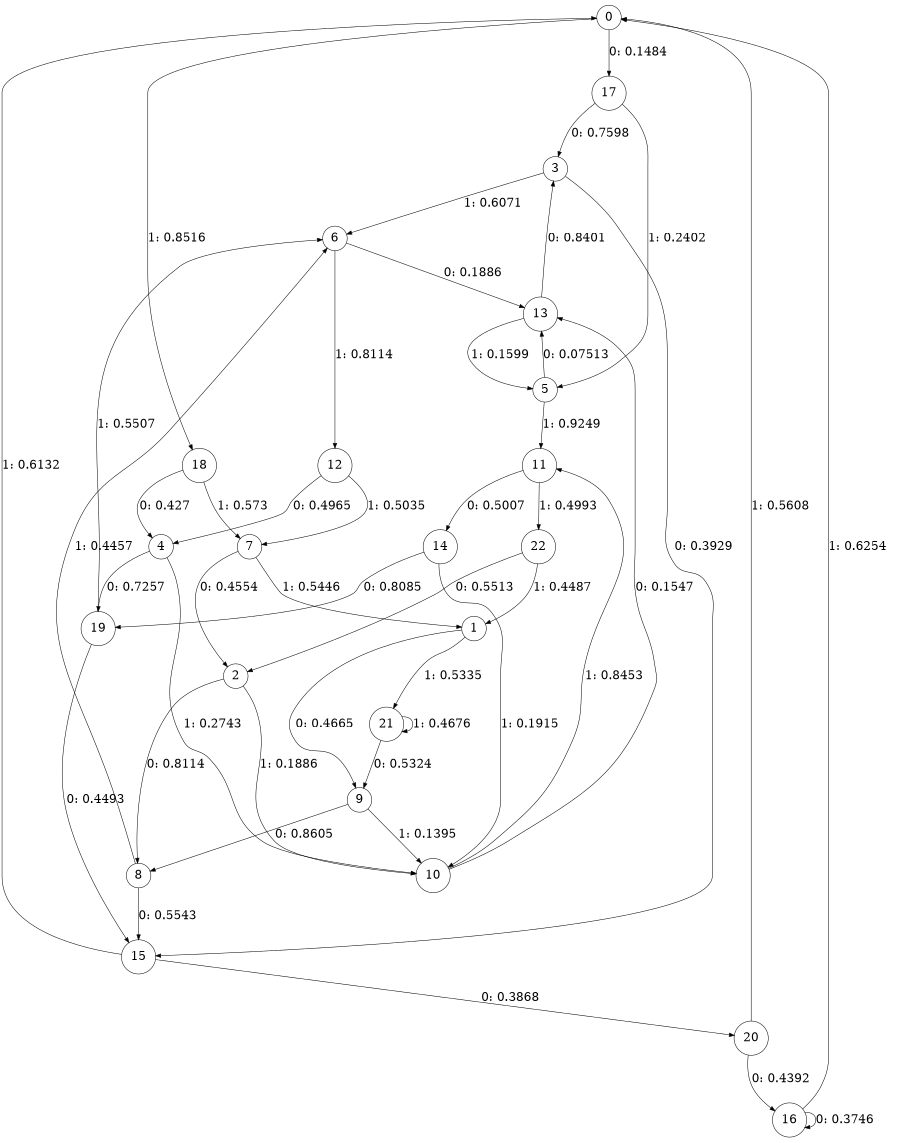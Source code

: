 digraph "ch13faceL7" {
size = "6,8.5";
ratio = "fill";
node [shape = circle];
node [fontsize = 24];
edge [fontsize = 24];
0 -> 17 [label = "0: 0.1484   "];
0 -> 18 [label = "1: 0.8516   "];
1 -> 9 [label = "0: 0.4665   "];
1 -> 21 [label = "1: 0.5335   "];
2 -> 8 [label = "0: 0.8114   "];
2 -> 10 [label = "1: 0.1886   "];
3 -> 15 [label = "0: 0.3929   "];
3 -> 6 [label = "1: 0.6071   "];
4 -> 19 [label = "0: 0.7257   "];
4 -> 10 [label = "1: 0.2743   "];
5 -> 13 [label = "0: 0.07513  "];
5 -> 11 [label = "1: 0.9249   "];
6 -> 13 [label = "0: 0.1886   "];
6 -> 12 [label = "1: 0.8114   "];
7 -> 2 [label = "0: 0.4554   "];
7 -> 1 [label = "1: 0.5446   "];
8 -> 15 [label = "0: 0.5543   "];
8 -> 6 [label = "1: 0.4457   "];
9 -> 8 [label = "0: 0.8605   "];
9 -> 10 [label = "1: 0.1395   "];
10 -> 13 [label = "0: 0.1547   "];
10 -> 11 [label = "1: 0.8453   "];
11 -> 14 [label = "0: 0.5007   "];
11 -> 22 [label = "1: 0.4993   "];
12 -> 4 [label = "0: 0.4965   "];
12 -> 7 [label = "1: 0.5035   "];
13 -> 3 [label = "0: 0.8401   "];
13 -> 5 [label = "1: 0.1599   "];
14 -> 19 [label = "0: 0.8085   "];
14 -> 10 [label = "1: 0.1915   "];
15 -> 20 [label = "0: 0.3868   "];
15 -> 0 [label = "1: 0.6132   "];
16 -> 16 [label = "0: 0.3746   "];
16 -> 0 [label = "1: 0.6254   "];
17 -> 3 [label = "0: 0.7598   "];
17 -> 5 [label = "1: 0.2402   "];
18 -> 4 [label = "0: 0.427    "];
18 -> 7 [label = "1: 0.573    "];
19 -> 15 [label = "0: 0.4493   "];
19 -> 6 [label = "1: 0.5507   "];
20 -> 16 [label = "0: 0.4392   "];
20 -> 0 [label = "1: 0.5608   "];
21 -> 9 [label = "0: 0.5324   "];
21 -> 21 [label = "1: 0.4676   "];
22 -> 2 [label = "0: 0.5513   "];
22 -> 1 [label = "1: 0.4487   "];
}